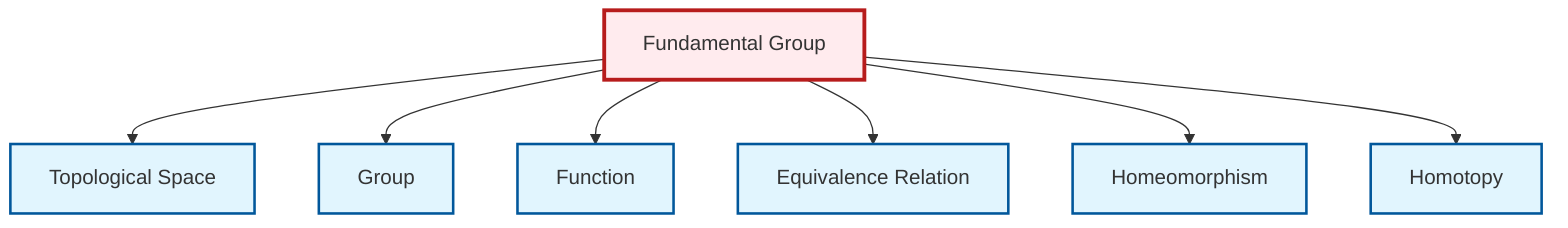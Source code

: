 graph TD
    classDef definition fill:#e1f5fe,stroke:#01579b,stroke-width:2px
    classDef theorem fill:#f3e5f5,stroke:#4a148c,stroke-width:2px
    classDef axiom fill:#fff3e0,stroke:#e65100,stroke-width:2px
    classDef example fill:#e8f5e9,stroke:#1b5e20,stroke-width:2px
    classDef current fill:#ffebee,stroke:#b71c1c,stroke-width:3px
    def-equivalence-relation["Equivalence Relation"]:::definition
    def-group["Group"]:::definition
    def-homotopy["Homotopy"]:::definition
    def-function["Function"]:::definition
    def-homeomorphism["Homeomorphism"]:::definition
    def-fundamental-group["Fundamental Group"]:::definition
    def-topological-space["Topological Space"]:::definition
    def-fundamental-group --> def-topological-space
    def-fundamental-group --> def-group
    def-fundamental-group --> def-function
    def-fundamental-group --> def-equivalence-relation
    def-fundamental-group --> def-homeomorphism
    def-fundamental-group --> def-homotopy
    class def-fundamental-group current